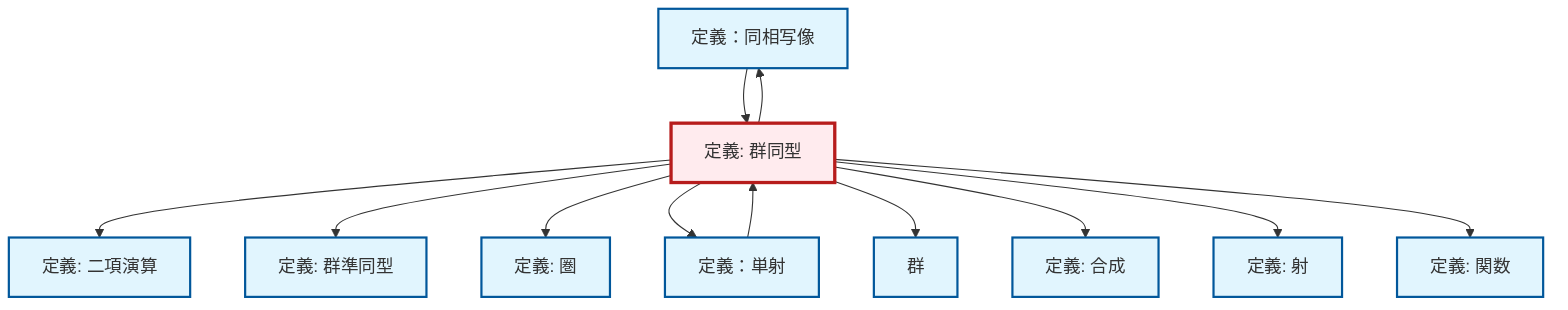 graph TD
    classDef definition fill:#e1f5fe,stroke:#01579b,stroke-width:2px
    classDef theorem fill:#f3e5f5,stroke:#4a148c,stroke-width:2px
    classDef axiom fill:#fff3e0,stroke:#e65100,stroke-width:2px
    classDef example fill:#e8f5e9,stroke:#1b5e20,stroke-width:2px
    classDef current fill:#ffebee,stroke:#b71c1c,stroke-width:3px
    def-binary-operation["定義: 二項演算"]:::definition
    def-composition["定義: 合成"]:::definition
    def-category["定義: 圏"]:::definition
    def-morphism["定義: 射"]:::definition
    def-homomorphism["定義: 群準同型"]:::definition
    def-homeomorphism["定義：同相写像"]:::definition
    def-group["群"]:::definition
    def-isomorphism["定義: 群同型"]:::definition
    def-monomorphism["定義：単射"]:::definition
    def-function["定義: 関数"]:::definition
    def-isomorphism --> def-binary-operation
    def-isomorphism --> def-homeomorphism
    def-homeomorphism --> def-isomorphism
    def-isomorphism --> def-homomorphism
    def-isomorphism --> def-category
    def-isomorphism --> def-monomorphism
    def-monomorphism --> def-isomorphism
    def-isomorphism --> def-group
    def-isomorphism --> def-composition
    def-isomorphism --> def-morphism
    def-isomorphism --> def-function
    class def-isomorphism current